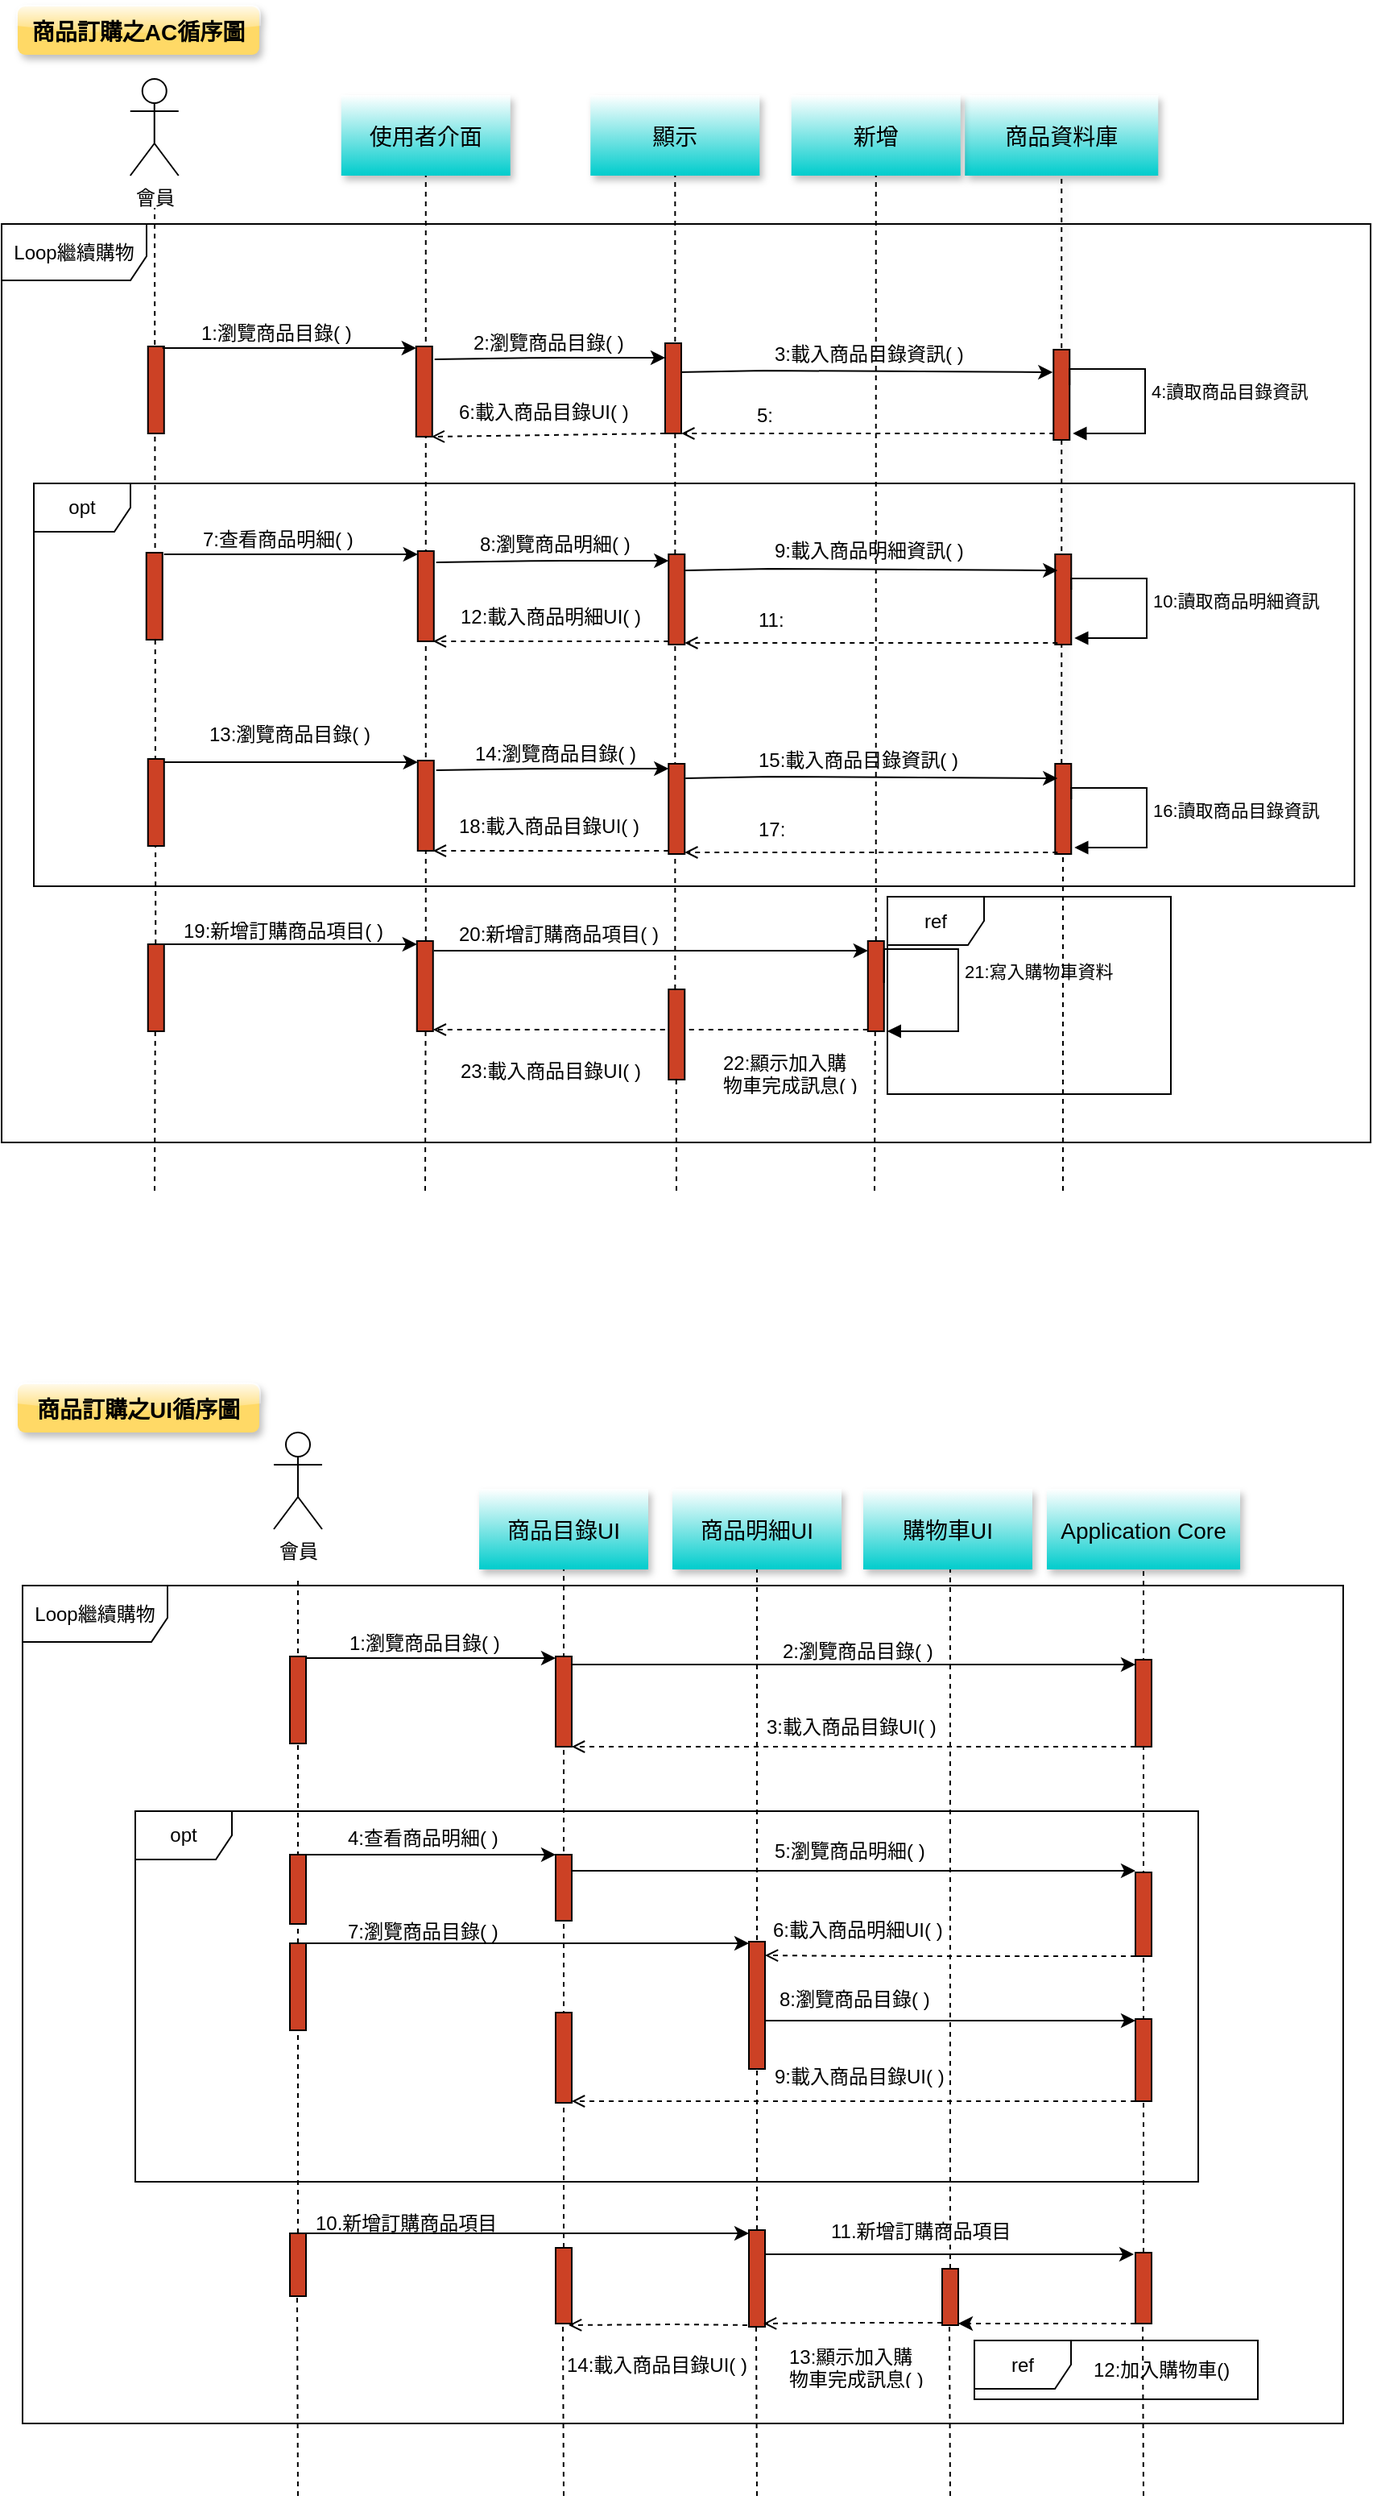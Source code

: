 <mxfile version="21.1.5" type="github">
  <diagram name="Page-1" id="13e1069c-82ec-6db2-03f1-153e76fe0fe0">
    <mxGraphModel dx="880" dy="461" grid="1" gridSize="10" guides="1" tooltips="1" connect="1" arrows="1" fold="1" page="1" pageScale="1" pageWidth="1100" pageHeight="850" background="none" math="0" shadow="0">
      <root>
        <mxCell id="0" />
        <mxCell id="1" parent="0" />
        <mxCell id="aRsMTFOaYU20PN3wGOI2-4" value="" style="html=1;verticalAlign=bottom;startArrow=none;endArrow=none;dashed=1;rounded=0;" edge="1" parent="1" source="aRsMTFOaYU20PN3wGOI2-23">
          <mxGeometry relative="1" as="geometry">
            <mxPoint x="194" y="1009" as="sourcePoint" />
            <mxPoint x="194" y="989" as="targetPoint" />
          </mxGeometry>
        </mxCell>
        <mxCell id="aRsMTFOaYU20PN3wGOI2-35" value="" style="html=1;verticalAlign=bottom;startArrow=none;endArrow=none;dashed=1;rounded=0;entryX=0.5;entryY=1;entryDx=0;entryDy=0;" edge="1" parent="1" target="aRsMTFOaYU20PN3wGOI2-31" source="aRsMTFOaYU20PN3wGOI2-72">
          <mxGeometry relative="1" as="geometry">
            <mxPoint x="359" y="1035" as="sourcePoint" />
            <mxPoint x="489" y="995" as="targetPoint" />
          </mxGeometry>
        </mxCell>
        <mxCell id="aRsMTFOaYU20PN3wGOI2-75" value="" style="html=1;verticalAlign=bottom;startArrow=none;endArrow=none;dashed=1;rounded=0;entryX=0.5;entryY=1;entryDx=0;entryDy=0;" edge="1" parent="1" source="aRsMTFOaYU20PN3wGOI2-68">
          <mxGeometry relative="1" as="geometry">
            <mxPoint x="599" y="1408" as="sourcePoint" />
            <mxPoint x="599" y="984" as="targetPoint" />
          </mxGeometry>
        </mxCell>
        <mxCell id="aRsMTFOaYU20PN3wGOI2-34" value="" style="html=1;verticalAlign=bottom;startArrow=none;endArrow=none;dashed=1;rounded=0;entryX=0.5;entryY=1;entryDx=0;entryDy=0;" edge="1" parent="1" source="aRsMTFOaYU20PN3wGOI2-43" target="aRsMTFOaYU20PN3wGOI2-32">
          <mxGeometry relative="1" as="geometry">
            <mxPoint x="489" y="1328" as="sourcePoint" />
            <mxPoint x="489" y="1263" as="targetPoint" />
          </mxGeometry>
        </mxCell>
        <mxCell id="aRsMTFOaYU20PN3wGOI2-59" value="" style="endArrow=classic;endFill=1;endSize=6;html=1;rounded=0;" edge="1" parent="1">
          <mxGeometry width="160" relative="1" as="geometry">
            <mxPoint x="430" y="242" as="sourcePoint" />
            <mxPoint x="662.63" y="242" as="targetPoint" />
            <Array as="points">
              <mxPoint x="483.63" y="241" />
            </Array>
          </mxGeometry>
        </mxCell>
        <mxCell id="ECdubJ1jrFnXmb-SFTi5-120" value="" style="html=1;verticalAlign=bottom;startArrow=none;endArrow=none;dashed=1;rounded=0;entryX=0.5;entryY=1;entryDx=0;entryDy=0;shadow=1;" parent="1" edge="1" target="ECdubJ1jrFnXmb-SFTi5-54" source="ECdubJ1jrFnXmb-SFTi5-94">
          <mxGeometry relative="1" as="geometry">
            <mxPoint x="668.13" y="374" as="sourcePoint" />
            <mxPoint x="668.51" y="189" as="targetPoint" />
          </mxGeometry>
        </mxCell>
        <mxCell id="ECdubJ1jrFnXmb-SFTi5-119" value="" style="html=1;verticalAlign=bottom;startArrow=none;endArrow=none;dashed=1;rounded=0;entryX=0.5;entryY=1;entryDx=0;entryDy=0;" parent="1" edge="1" target="ECdubJ1jrFnXmb-SFTi5-74" source="ECdubJ1jrFnXmb-SFTi5-109">
          <mxGeometry relative="1" as="geometry">
            <mxPoint x="552.63" y="481" as="sourcePoint" />
            <mxPoint x="552.38" y="186" as="targetPoint" />
          </mxGeometry>
        </mxCell>
        <mxCell id="ECdubJ1jrFnXmb-SFTi5-118" value="" style="html=1;verticalAlign=bottom;startArrow=none;endArrow=none;dashed=1;rounded=0;" parent="1" source="ECdubJ1jrFnXmb-SFTi5-125" edge="1" target="ECdubJ1jrFnXmb-SFTi5-53">
          <mxGeometry relative="1" as="geometry">
            <mxPoint x="428.13" y="371" as="sourcePoint" />
            <mxPoint x="428.51" y="186" as="targetPoint" />
          </mxGeometry>
        </mxCell>
        <mxCell id="ECdubJ1jrFnXmb-SFTi5-121" value="" style="html=1;verticalAlign=bottom;startArrow=none;endArrow=none;dashed=1;rounded=0;" parent="1" edge="1">
          <mxGeometry relative="1" as="geometry">
            <mxPoint x="105.63" y="597" as="sourcePoint" />
            <mxPoint x="105" y="140" as="targetPoint" />
          </mxGeometry>
        </mxCell>
        <mxCell id="ECdubJ1jrFnXmb-SFTi5-117" value="" style="html=1;verticalAlign=bottom;startArrow=none;endArrow=none;dashed=1;rounded=0;entryX=0.5;entryY=1;entryDx=0;entryDy=0;" parent="1" edge="1" target="ECdubJ1jrFnXmb-SFTi5-52" source="ECdubJ1jrFnXmb-SFTi5-108">
          <mxGeometry relative="1" as="geometry">
            <mxPoint x="273.13" y="481" as="sourcePoint" />
            <mxPoint x="272.88" y="186" as="targetPoint" />
          </mxGeometry>
        </mxCell>
        <mxCell id="ECdubJ1jrFnXmb-SFTi5-23" value="會員" style="shape=umlActor;verticalLabelPosition=bottom;verticalAlign=top;html=1;" parent="1" vertex="1">
          <mxGeometry x="89.88" y="60" width="30" height="60" as="geometry" />
        </mxCell>
        <mxCell id="ECdubJ1jrFnXmb-SFTi5-52" value="使用者介面" style="shadow=1;fillColor=#FFFFFF;strokeColor=none;gradientColor=#00CCCC;fontSize=14;" parent="1" vertex="1">
          <mxGeometry x="220.88" y="70" width="105" height="50" as="geometry" />
        </mxCell>
        <mxCell id="ECdubJ1jrFnXmb-SFTi5-53" value="顯示" style="shadow=1;fillColor=#FFFFFF;strokeColor=none;gradientColor=#00CCCC;fontSize=14;" parent="1" vertex="1">
          <mxGeometry x="375.63" y="70" width="105" height="50" as="geometry" />
        </mxCell>
        <mxCell id="ECdubJ1jrFnXmb-SFTi5-54" value="商品資料庫" style="shadow=1;fillColor=#FFFFFF;strokeColor=none;gradientColor=#00CCCC;fontSize=14;" parent="1" vertex="1">
          <mxGeometry x="608.13" y="70" width="120" height="50" as="geometry" />
        </mxCell>
        <mxCell id="ECdubJ1jrFnXmb-SFTi5-57" value="商品訂購之AC循序圖" style="rounded=1;fontStyle=1;fillColor=#FFD966;strokeColor=none;fillStyle=auto;shadow=1;glass=1;fontSize=14;" parent="1" vertex="1">
          <mxGeometry x="20" y="15" width="150" height="30" as="geometry" />
        </mxCell>
        <mxCell id="ECdubJ1jrFnXmb-SFTi5-74" value="新增" style="shadow=1;fillColor=#FFFFFF;strokeColor=none;gradientColor=#00CCCC;fontSize=14;" parent="1" vertex="1">
          <mxGeometry x="500.38" y="70" width="105" height="50" as="geometry" />
        </mxCell>
        <mxCell id="ECdubJ1jrFnXmb-SFTi5-76" value="" style="html=1;points=[];perimeter=orthogonalPerimeter;outlineConnect=0;targetShapes=umlLifeline;portConstraint=eastwest;newEdgeStyle={&quot;edgeStyle&quot;:&quot;elbowEdgeStyle&quot;,&quot;elbow&quot;:&quot;vertical&quot;,&quot;curved&quot;:0,&quot;rounded&quot;:0};fillColor=#CC4125;" parent="1" vertex="1">
          <mxGeometry x="99.88" y="354" width="10" height="54" as="geometry" />
        </mxCell>
        <mxCell id="ECdubJ1jrFnXmb-SFTi5-77" value="" style="html=1;points=[];perimeter=orthogonalPerimeter;outlineConnect=0;targetShapes=umlLifeline;portConstraint=eastwest;newEdgeStyle={&quot;edgeStyle&quot;:&quot;elbowEdgeStyle&quot;,&quot;elbow&quot;:&quot;vertical&quot;,&quot;curved&quot;:0,&quot;rounded&quot;:0};fillColor=#CC4125;" parent="1" vertex="1">
          <mxGeometry x="268.38" y="353" width="10" height="56" as="geometry" />
        </mxCell>
        <mxCell id="ECdubJ1jrFnXmb-SFTi5-78" value="" style="html=1;points=[];perimeter=orthogonalPerimeter;outlineConnect=0;targetShapes=umlLifeline;portConstraint=eastwest;newEdgeStyle={&quot;edgeStyle&quot;:&quot;elbowEdgeStyle&quot;,&quot;elbow&quot;:&quot;vertical&quot;,&quot;curved&quot;:0,&quot;rounded&quot;:0};fillColor=#CC4125;" parent="1" vertex="1">
          <mxGeometry x="664.13" y="355" width="10" height="56" as="geometry" />
        </mxCell>
        <mxCell id="ECdubJ1jrFnXmb-SFTi5-79" value="" style="endArrow=classic;endFill=1;endSize=6;html=1;rounded=1;" parent="1" edge="1">
          <mxGeometry width="160" relative="1" as="geometry">
            <mxPoint x="110.88" y="355" as="sourcePoint" />
            <mxPoint x="268.38" y="355" as="targetPoint" />
            <Array as="points">
              <mxPoint x="170.88" y="355" />
            </Array>
          </mxGeometry>
        </mxCell>
        <mxCell id="ECdubJ1jrFnXmb-SFTi5-80" value="7:查看商品明細( )" style="text;strokeColor=none;fillColor=none;align=left;verticalAlign=middle;spacingLeft=4;spacingRight=4;overflow=hidden;points=[[0,0.5],[1,0.5]];portConstraint=eastwest;rotatable=0;whiteSpace=wrap;html=1;" parent="1" vertex="1">
          <mxGeometry x="129.13" y="331" width="110" height="30" as="geometry" />
        </mxCell>
        <mxCell id="ECdubJ1jrFnXmb-SFTi5-81" value="" style="html=1;points=[];perimeter=orthogonalPerimeter;outlineConnect=0;targetShapes=umlLifeline;portConstraint=eastwest;newEdgeStyle={&quot;edgeStyle&quot;:&quot;elbowEdgeStyle&quot;,&quot;elbow&quot;:&quot;vertical&quot;,&quot;curved&quot;:0,&quot;rounded&quot;:0};fillColor=#CC4125;" parent="1" vertex="1">
          <mxGeometry x="424.13" y="355" width="10" height="56" as="geometry" />
        </mxCell>
        <mxCell id="ECdubJ1jrFnXmb-SFTi5-82" value="" style="endArrow=classic;endFill=1;endSize=6;html=1;rounded=1;exitX=1.018;exitY=1.033;exitDx=0;exitDy=0;exitPerimeter=0;" parent="1" edge="1">
          <mxGeometry width="160" relative="1" as="geometry">
            <mxPoint x="279.86" y="359.99" as="sourcePoint" />
            <mxPoint x="424.13" y="359" as="targetPoint" />
            <Array as="points">
              <mxPoint x="348.38" y="359" />
            </Array>
          </mxGeometry>
        </mxCell>
        <mxCell id="ECdubJ1jrFnXmb-SFTi5-83" value="8:瀏覽商品明細( )" style="text;strokeColor=none;fillColor=none;align=left;verticalAlign=middle;spacingLeft=4;spacingRight=4;overflow=hidden;points=[[0,0.5],[1,0.5]];portConstraint=eastwest;rotatable=0;whiteSpace=wrap;html=1;" parent="1" vertex="1">
          <mxGeometry x="300.88" y="334" width="110" height="30" as="geometry" />
        </mxCell>
        <mxCell id="ECdubJ1jrFnXmb-SFTi5-84" value="" style="endArrow=classic;endFill=1;endSize=6;html=1;rounded=0;exitX=1.027;exitY=1;exitDx=0;exitDy=0;exitPerimeter=0;" parent="1" edge="1">
          <mxGeometry width="160" relative="1" as="geometry">
            <mxPoint x="434.6" y="365" as="sourcePoint" />
            <mxPoint x="665.63" y="365" as="targetPoint" />
            <Array as="points">
              <mxPoint x="486.63" y="364" />
            </Array>
          </mxGeometry>
        </mxCell>
        <mxCell id="ECdubJ1jrFnXmb-SFTi5-85" value="9:載入商品明細資訊( )" style="text;strokeColor=none;fillColor=none;align=left;verticalAlign=middle;spacingLeft=4;spacingRight=4;overflow=hidden;points=[[0,0.5],[1,0.5]];portConstraint=eastwest;rotatable=0;whiteSpace=wrap;html=1;" parent="1" vertex="1">
          <mxGeometry x="484.13" y="338" width="135" height="30" as="geometry" />
        </mxCell>
        <mxCell id="ECdubJ1jrFnXmb-SFTi5-86" value="10:讀取商品明細資訊" style="html=1;align=left;spacingLeft=2;endArrow=block;rounded=0;edgeStyle=orthogonalEdgeStyle;curved=0;rounded=0;exitX=0.8;exitY=0.25;exitDx=0;exitDy=0;exitPerimeter=0;" parent="1" edge="1">
          <mxGeometry x="-0.008" relative="1" as="geometry">
            <mxPoint x="674.13" y="377" as="sourcePoint" />
            <Array as="points">
              <mxPoint x="674" y="370" />
              <mxPoint x="721" y="370" />
              <mxPoint x="721" y="407" />
            </Array>
            <mxPoint x="676.13" y="407" as="targetPoint" />
            <mxPoint as="offset" />
          </mxGeometry>
        </mxCell>
        <mxCell id="ECdubJ1jrFnXmb-SFTi5-87" value="" style="endArrow=open;endFill=1;endSize=6;html=1;rounded=0;dashed=1;" parent="1" edge="1">
          <mxGeometry width="160" relative="1" as="geometry">
            <mxPoint x="665.63" y="410" as="sourcePoint" />
            <mxPoint x="434.13" y="410" as="targetPoint" />
            <Array as="points">
              <mxPoint x="654.13" y="410" />
            </Array>
          </mxGeometry>
        </mxCell>
        <mxCell id="ECdubJ1jrFnXmb-SFTi5-88" value="11:" style="text;strokeColor=none;fillColor=none;align=left;verticalAlign=middle;spacingLeft=4;spacingRight=4;overflow=hidden;points=[[0,0.5],[1,0.5]];portConstraint=eastwest;rotatable=0;whiteSpace=wrap;html=1;" parent="1" vertex="1">
          <mxGeometry x="474.13" y="381" width="135" height="30" as="geometry" />
        </mxCell>
        <mxCell id="ECdubJ1jrFnXmb-SFTi5-90" value="12:載入商品明細UI( )" style="text;strokeColor=none;fillColor=none;align=left;verticalAlign=middle;spacingLeft=4;spacingRight=4;overflow=hidden;points=[[0,0.5],[1,0.5]];portConstraint=eastwest;rotatable=0;whiteSpace=wrap;html=1;" parent="1" vertex="1">
          <mxGeometry x="289.13" y="379" width="135" height="30" as="geometry" />
        </mxCell>
        <mxCell id="ECdubJ1jrFnXmb-SFTi5-91" value="" style="endArrow=open;endFill=1;endSize=6;html=1;rounded=0;dashed=1;" parent="1" source="ECdubJ1jrFnXmb-SFTi5-81" edge="1">
          <mxGeometry width="160" relative="1" as="geometry">
            <mxPoint x="381.88" y="409" as="sourcePoint" />
            <mxPoint x="277.88" y="409" as="targetPoint" />
            <Array as="points" />
          </mxGeometry>
        </mxCell>
        <mxCell id="ECdubJ1jrFnXmb-SFTi5-92" value="" style="html=1;points=[];perimeter=orthogonalPerimeter;outlineConnect=0;targetShapes=umlLifeline;portConstraint=eastwest;newEdgeStyle={&quot;edgeStyle&quot;:&quot;elbowEdgeStyle&quot;,&quot;elbow&quot;:&quot;vertical&quot;,&quot;curved&quot;:0,&quot;rounded&quot;:0};fillColor=#CC4125;" parent="1" vertex="1">
          <mxGeometry x="100.88" y="482" width="10" height="54" as="geometry" />
        </mxCell>
        <mxCell id="ECdubJ1jrFnXmb-SFTi5-93" value="" style="html=1;points=[];perimeter=orthogonalPerimeter;outlineConnect=0;targetShapes=umlLifeline;portConstraint=eastwest;newEdgeStyle={&quot;edgeStyle&quot;:&quot;elbowEdgeStyle&quot;,&quot;elbow&quot;:&quot;vertical&quot;,&quot;curved&quot;:0,&quot;rounded&quot;:0};fillColor=#CC4125;" parent="1" vertex="1">
          <mxGeometry x="268.38" y="483" width="10" height="56" as="geometry" />
        </mxCell>
        <mxCell id="ECdubJ1jrFnXmb-SFTi5-94" value="" style="html=1;points=[];perimeter=orthogonalPerimeter;outlineConnect=0;targetShapes=umlLifeline;portConstraint=eastwest;newEdgeStyle={&quot;edgeStyle&quot;:&quot;elbowEdgeStyle&quot;,&quot;elbow&quot;:&quot;vertical&quot;,&quot;curved&quot;:0,&quot;rounded&quot;:0};fillColor=#CC4125;" parent="1" vertex="1">
          <mxGeometry x="664.13" y="485" width="10" height="56" as="geometry" />
        </mxCell>
        <mxCell id="ECdubJ1jrFnXmb-SFTi5-95" value="" style="endArrow=classic;endFill=1;endSize=6;html=1;rounded=1;" parent="1" edge="1">
          <mxGeometry width="160" relative="1" as="geometry">
            <mxPoint x="110.88" y="484" as="sourcePoint" />
            <mxPoint x="268.38" y="484" as="targetPoint" />
            <Array as="points">
              <mxPoint x="170.88" y="484" />
            </Array>
          </mxGeometry>
        </mxCell>
        <mxCell id="ECdubJ1jrFnXmb-SFTi5-96" value="13:瀏覽商品目錄( )" style="text;strokeColor=none;fillColor=none;align=left;verticalAlign=middle;spacingLeft=4;spacingRight=4;overflow=hidden;points=[[0,0.5],[1,0.5]];portConstraint=eastwest;rotatable=0;whiteSpace=wrap;html=1;" parent="1" vertex="1">
          <mxGeometry x="133.13" y="452" width="110" height="30" as="geometry" />
        </mxCell>
        <mxCell id="ECdubJ1jrFnXmb-SFTi5-97" value="" style="html=1;points=[];perimeter=orthogonalPerimeter;outlineConnect=0;targetShapes=umlLifeline;portConstraint=eastwest;newEdgeStyle={&quot;edgeStyle&quot;:&quot;elbowEdgeStyle&quot;,&quot;elbow&quot;:&quot;vertical&quot;,&quot;curved&quot;:0,&quot;rounded&quot;:0};fillColor=#CC4125;" parent="1" vertex="1">
          <mxGeometry x="424.13" y="485" width="10" height="56" as="geometry" />
        </mxCell>
        <mxCell id="ECdubJ1jrFnXmb-SFTi5-98" value="" style="endArrow=classic;endFill=1;endSize=6;html=1;rounded=1;exitX=1.018;exitY=1.033;exitDx=0;exitDy=0;exitPerimeter=0;" parent="1" edge="1">
          <mxGeometry width="160" relative="1" as="geometry">
            <mxPoint x="279.86" y="488.99" as="sourcePoint" />
            <mxPoint x="424.13" y="488" as="targetPoint" />
            <Array as="points">
              <mxPoint x="348.38" y="488" />
            </Array>
          </mxGeometry>
        </mxCell>
        <mxCell id="ECdubJ1jrFnXmb-SFTi5-99" value="14:瀏覽商品目錄( )" style="text;strokeColor=none;fillColor=none;align=left;verticalAlign=middle;spacingLeft=4;spacingRight=4;overflow=hidden;points=[[0,0.5],[1,0.5]];portConstraint=eastwest;rotatable=0;whiteSpace=wrap;html=1;" parent="1" vertex="1">
          <mxGeometry x="297.88" y="464" width="110" height="30" as="geometry" />
        </mxCell>
        <mxCell id="ECdubJ1jrFnXmb-SFTi5-100" value="" style="endArrow=classic;endFill=1;endSize=6;html=1;rounded=0;exitX=1.027;exitY=1;exitDx=0;exitDy=0;exitPerimeter=0;" parent="1" edge="1">
          <mxGeometry width="160" relative="1" as="geometry">
            <mxPoint x="434.6" y="494" as="sourcePoint" />
            <mxPoint x="665.63" y="494" as="targetPoint" />
            <Array as="points">
              <mxPoint x="486.63" y="493" />
            </Array>
          </mxGeometry>
        </mxCell>
        <mxCell id="ECdubJ1jrFnXmb-SFTi5-101" value="15:載入商品目錄資訊( )" style="text;strokeColor=none;fillColor=none;align=left;verticalAlign=middle;spacingLeft=4;spacingRight=4;overflow=hidden;points=[[0,0.5],[1,0.5]];portConstraint=eastwest;rotatable=0;whiteSpace=wrap;html=1;" parent="1" vertex="1">
          <mxGeometry x="474.13" y="468" width="135" height="30" as="geometry" />
        </mxCell>
        <mxCell id="ECdubJ1jrFnXmb-SFTi5-102" value="16:讀取商品目錄資訊" style="html=1;align=left;spacingLeft=2;endArrow=block;rounded=0;edgeStyle=orthogonalEdgeStyle;curved=0;rounded=0;exitX=0.8;exitY=0.25;exitDx=0;exitDy=0;exitPerimeter=0;" parent="1" edge="1">
          <mxGeometry relative="1" as="geometry">
            <mxPoint x="674.13" y="507" as="sourcePoint" />
            <Array as="points">
              <mxPoint x="674" y="500" />
              <mxPoint x="721" y="500" />
              <mxPoint x="721" y="537" />
            </Array>
            <mxPoint x="676.13" y="537" as="targetPoint" />
          </mxGeometry>
        </mxCell>
        <mxCell id="ECdubJ1jrFnXmb-SFTi5-103" value="" style="endArrow=open;endFill=1;endSize=6;html=1;rounded=0;dashed=1;" parent="1" edge="1">
          <mxGeometry width="160" relative="1" as="geometry">
            <mxPoint x="665.63" y="540" as="sourcePoint" />
            <mxPoint x="434.13" y="540" as="targetPoint" />
            <Array as="points">
              <mxPoint x="654.13" y="540" />
            </Array>
          </mxGeometry>
        </mxCell>
        <mxCell id="ECdubJ1jrFnXmb-SFTi5-104" value="17:" style="text;strokeColor=none;fillColor=none;align=left;verticalAlign=middle;spacingLeft=4;spacingRight=4;overflow=hidden;points=[[0,0.5],[1,0.5]];portConstraint=eastwest;rotatable=0;whiteSpace=wrap;html=1;" parent="1" vertex="1">
          <mxGeometry x="474.13" y="511" width="135" height="30" as="geometry" />
        </mxCell>
        <mxCell id="ECdubJ1jrFnXmb-SFTi5-105" value="18:載入商品目錄UI( )" style="text;strokeColor=none;fillColor=none;align=left;verticalAlign=middle;spacingLeft=4;spacingRight=4;overflow=hidden;points=[[0,0.5],[1,0.5]];portConstraint=eastwest;rotatable=0;whiteSpace=wrap;html=1;" parent="1" vertex="1">
          <mxGeometry x="288.38" y="509" width="135" height="30" as="geometry" />
        </mxCell>
        <mxCell id="ECdubJ1jrFnXmb-SFTi5-106" value="" style="endArrow=open;endFill=1;endSize=6;html=1;rounded=0;dashed=1;" parent="1" source="ECdubJ1jrFnXmb-SFTi5-97" edge="1">
          <mxGeometry width="160" relative="1" as="geometry">
            <mxPoint x="381.88" y="539" as="sourcePoint" />
            <mxPoint x="277.88" y="539" as="targetPoint" />
            <Array as="points" />
          </mxGeometry>
        </mxCell>
        <mxCell id="ECdubJ1jrFnXmb-SFTi5-107" value="" style="html=1;points=[];perimeter=orthogonalPerimeter;outlineConnect=0;targetShapes=umlLifeline;portConstraint=eastwest;newEdgeStyle={&quot;edgeStyle&quot;:&quot;elbowEdgeStyle&quot;,&quot;elbow&quot;:&quot;vertical&quot;,&quot;curved&quot;:0,&quot;rounded&quot;:0};fillColor=#CC4125;" parent="1" vertex="1">
          <mxGeometry x="100.88" y="597" width="10" height="54" as="geometry" />
        </mxCell>
        <mxCell id="ECdubJ1jrFnXmb-SFTi5-108" value="" style="html=1;points=[];perimeter=orthogonalPerimeter;outlineConnect=0;targetShapes=umlLifeline;portConstraint=eastwest;newEdgeStyle={&quot;edgeStyle&quot;:&quot;elbowEdgeStyle&quot;,&quot;elbow&quot;:&quot;vertical&quot;,&quot;curved&quot;:0,&quot;rounded&quot;:0};fillColor=#CC4125;" parent="1" vertex="1">
          <mxGeometry x="267.88" y="595" width="10" height="56" as="geometry" />
        </mxCell>
        <mxCell id="ECdubJ1jrFnXmb-SFTi5-109" value="" style="html=1;points=[];perimeter=orthogonalPerimeter;outlineConnect=0;targetShapes=umlLifeline;portConstraint=eastwest;newEdgeStyle={&quot;edgeStyle&quot;:&quot;elbowEdgeStyle&quot;,&quot;elbow&quot;:&quot;vertical&quot;,&quot;curved&quot;:0,&quot;rounded&quot;:0};fillColor=#CC4125;" parent="1" vertex="1">
          <mxGeometry x="547.88" y="595" width="10" height="56" as="geometry" />
        </mxCell>
        <mxCell id="ECdubJ1jrFnXmb-SFTi5-110" value="" style="endArrow=classic;endFill=1;endSize=6;html=1;rounded=1;" parent="1" edge="1">
          <mxGeometry width="160" relative="1" as="geometry">
            <mxPoint x="110.88" y="597" as="sourcePoint" />
            <mxPoint x="267.88" y="597" as="targetPoint" />
            <Array as="points">
              <mxPoint x="170.88" y="597" />
            </Array>
          </mxGeometry>
        </mxCell>
        <mxCell id="ECdubJ1jrFnXmb-SFTi5-111" value="" style="endArrow=classic;endFill=1;endSize=6;html=1;rounded=1;" parent="1" edge="1">
          <mxGeometry width="160" relative="1" as="geometry">
            <mxPoint x="278.38" y="601" as="sourcePoint" />
            <mxPoint x="547.88" y="601" as="targetPoint" />
            <Array as="points">
              <mxPoint x="338.38" y="601" />
            </Array>
          </mxGeometry>
        </mxCell>
        <mxCell id="ECdubJ1jrFnXmb-SFTi5-112" value="21:寫入購物車資料" style="html=1;align=left;spacingLeft=2;endArrow=block;rounded=0;edgeStyle=orthogonalEdgeStyle;curved=0;rounded=0;exitX=0.8;exitY=0.25;exitDx=0;exitDy=0;exitPerimeter=0;" parent="1" edge="1">
          <mxGeometry relative="1" as="geometry">
            <mxPoint x="557.88" y="621" as="sourcePoint" />
            <Array as="points">
              <mxPoint x="558" y="600" />
              <mxPoint x="604" y="600" />
              <mxPoint x="604" y="651" />
            </Array>
            <mxPoint x="559.88" y="651" as="targetPoint" />
          </mxGeometry>
        </mxCell>
        <mxCell id="ECdubJ1jrFnXmb-SFTi5-113" value="" style="endArrow=open;endFill=1;endSize=6;html=1;rounded=0;dashed=1;" parent="1" target="ECdubJ1jrFnXmb-SFTi5-108" edge="1">
          <mxGeometry width="160" relative="1" as="geometry">
            <mxPoint x="547.88" y="650" as="sourcePoint" />
            <mxPoint x="272.88" y="650" as="targetPoint" />
            <Array as="points">
              <mxPoint x="536.38" y="650" />
            </Array>
          </mxGeometry>
        </mxCell>
        <mxCell id="ECdubJ1jrFnXmb-SFTi5-114" value="19:新增訂購商品項目( )" style="text;strokeColor=none;fillColor=none;align=left;verticalAlign=middle;spacingLeft=4;spacingRight=4;overflow=hidden;points=[[0,0.5],[1,0.5]];portConstraint=eastwest;rotatable=0;whiteSpace=wrap;html=1;" parent="1" vertex="1">
          <mxGeometry x="116.51" y="574" width="135.25" height="30" as="geometry" />
        </mxCell>
        <mxCell id="ECdubJ1jrFnXmb-SFTi5-115" value="20:新增訂購商品項目( )" style="text;strokeColor=none;fillColor=none;align=left;verticalAlign=middle;spacingLeft=4;spacingRight=4;overflow=hidden;points=[[0,0.5],[1,0.5]];portConstraint=eastwest;rotatable=0;whiteSpace=wrap;html=1;" parent="1" vertex="1">
          <mxGeometry x="288.13" y="576" width="135.25" height="30" as="geometry" />
        </mxCell>
        <mxCell id="ECdubJ1jrFnXmb-SFTi5-116" value="22:顯示加入購物車完成訊息( )" style="text;strokeColor=none;fillColor=none;align=left;verticalAlign=middle;spacingLeft=4;spacingRight=4;overflow=hidden;points=[[0,0.5],[1,0.5]];portConstraint=eastwest;rotatable=0;whiteSpace=wrap;html=1;" parent="1" vertex="1">
          <mxGeometry x="452.01" y="661" width="95.87" height="30" as="geometry" />
        </mxCell>
        <mxCell id="ECdubJ1jrFnXmb-SFTi5-122" value="Loop繼續購物" style="shape=umlFrame;whiteSpace=wrap;html=1;pointerEvents=0;width=90;height=35;" parent="1" vertex="1">
          <mxGeometry x="10" y="150" width="850" height="570" as="geometry" />
        </mxCell>
        <mxCell id="ECdubJ1jrFnXmb-SFTi5-123" value="opt" style="shape=umlFrame;whiteSpace=wrap;html=1;pointerEvents=0;" parent="1" vertex="1">
          <mxGeometry x="30" y="311" width="820" height="250" as="geometry" />
        </mxCell>
        <mxCell id="ECdubJ1jrFnXmb-SFTi5-125" value="" style="html=1;points=[];perimeter=orthogonalPerimeter;outlineConnect=0;targetShapes=umlLifeline;portConstraint=eastwest;newEdgeStyle={&quot;edgeStyle&quot;:&quot;elbowEdgeStyle&quot;,&quot;elbow&quot;:&quot;vertical&quot;,&quot;curved&quot;:0,&quot;rounded&quot;:0};fillColor=#CC4125;" parent="1" vertex="1">
          <mxGeometry x="424.13" y="625" width="10" height="56" as="geometry" />
        </mxCell>
        <mxCell id="ECdubJ1jrFnXmb-SFTi5-126" value="23:載入商品目錄UI( )" style="text;strokeColor=none;fillColor=none;align=left;verticalAlign=middle;spacingLeft=4;spacingRight=4;overflow=hidden;points=[[0,0.5],[1,0.5]];portConstraint=eastwest;rotatable=0;whiteSpace=wrap;html=1;" parent="1" vertex="1">
          <mxGeometry x="289.13" y="661" width="135" height="30" as="geometry" />
        </mxCell>
        <mxCell id="aRsMTFOaYU20PN3wGOI2-1" value="" style="html=1;verticalAlign=bottom;startArrow=none;endArrow=none;dashed=1;rounded=0;entryX=0.5;entryY=1;entryDx=0;entryDy=0;" edge="1" parent="1" source="aRsMTFOaYU20PN3wGOI2-44" target="aRsMTFOaYU20PN3wGOI2-33">
          <mxGeometry relative="1" as="geometry">
            <mxPoint x="489" y="1213" as="sourcePoint" />
            <mxPoint x="489" y="995" as="targetPoint" />
          </mxGeometry>
        </mxCell>
        <mxCell id="aRsMTFOaYU20PN3wGOI2-2" value="會員" style="shape=umlActor;verticalLabelPosition=bottom;verticalAlign=top;html=1;" vertex="1" parent="1">
          <mxGeometry x="179" y="900" width="30" height="60" as="geometry" />
        </mxCell>
        <mxCell id="aRsMTFOaYU20PN3wGOI2-3" value="" style="html=1;points=[];perimeter=orthogonalPerimeter;outlineConnect=0;targetShapes=umlLifeline;portConstraint=eastwest;newEdgeStyle={&quot;edgeStyle&quot;:&quot;elbowEdgeStyle&quot;,&quot;elbow&quot;:&quot;vertical&quot;,&quot;curved&quot;:0,&quot;rounded&quot;:0};fillColor=#CC4125;" vertex="1" parent="1">
          <mxGeometry x="189" y="1039" width="10" height="54" as="geometry" />
        </mxCell>
        <mxCell id="aRsMTFOaYU20PN3wGOI2-5" value="1:瀏覽商品目錄( )" style="text;strokeColor=none;fillColor=none;align=left;verticalAlign=middle;spacingLeft=4;spacingRight=4;overflow=hidden;points=[[0,0.5],[1,0.5]];portConstraint=eastwest;rotatable=0;whiteSpace=wrap;html=1;" vertex="1" parent="1">
          <mxGeometry x="220" y="1016" width="110" height="30" as="geometry" />
        </mxCell>
        <mxCell id="aRsMTFOaYU20PN3wGOI2-6" value="2:瀏覽商品目錄( )" style="text;strokeColor=none;fillColor=none;align=left;verticalAlign=middle;spacingLeft=4;spacingRight=4;overflow=hidden;points=[[0,0.5],[1,0.5]];portConstraint=eastwest;rotatable=0;whiteSpace=wrap;html=1;" vertex="1" parent="1">
          <mxGeometry x="489" y="1021" width="110" height="30" as="geometry" />
        </mxCell>
        <mxCell id="aRsMTFOaYU20PN3wGOI2-7" value="" style="html=1;points=[];perimeter=orthogonalPerimeter;outlineConnect=0;targetShapes=umlLifeline;portConstraint=eastwest;newEdgeStyle={&quot;edgeStyle&quot;:&quot;elbowEdgeStyle&quot;,&quot;elbow&quot;:&quot;vertical&quot;,&quot;curved&quot;:0,&quot;rounded&quot;:0};fillColor=#CC4125;" vertex="1" parent="1">
          <mxGeometry x="354" y="1039" width="10" height="56" as="geometry" />
        </mxCell>
        <mxCell id="aRsMTFOaYU20PN3wGOI2-8" value="" style="html=1;points=[];perimeter=orthogonalPerimeter;outlineConnect=0;targetShapes=umlLifeline;portConstraint=eastwest;newEdgeStyle={&quot;edgeStyle&quot;:&quot;elbowEdgeStyle&quot;,&quot;elbow&quot;:&quot;vertical&quot;,&quot;curved&quot;:0,&quot;rounded&quot;:0};fillColor=#CC4125;" vertex="1" parent="1">
          <mxGeometry x="714" y="1041" width="10" height="54" as="geometry" />
        </mxCell>
        <mxCell id="aRsMTFOaYU20PN3wGOI2-9" value="" style="endArrow=classic;endFill=1;endSize=6;html=1;rounded=0;" edge="1" parent="1">
          <mxGeometry width="160" relative="1" as="geometry">
            <mxPoint x="364" y="1044" as="sourcePoint" />
            <mxPoint x="714" y="1044" as="targetPoint" />
            <Array as="points">
              <mxPoint x="419" y="1044" />
            </Array>
          </mxGeometry>
        </mxCell>
        <mxCell id="aRsMTFOaYU20PN3wGOI2-10" value="" style="endArrow=open;endFill=1;endSize=6;html=1;rounded=0;dashed=1;" edge="1" parent="1" source="aRsMTFOaYU20PN3wGOI2-8" target="aRsMTFOaYU20PN3wGOI2-7">
          <mxGeometry width="160" relative="1" as="geometry">
            <mxPoint x="709" y="1101" as="sourcePoint" />
            <mxPoint x="364" y="1101" as="targetPoint" />
            <Array as="points">
              <mxPoint x="584" y="1095" />
            </Array>
          </mxGeometry>
        </mxCell>
        <mxCell id="aRsMTFOaYU20PN3wGOI2-11" value="" style="endArrow=classic;endFill=1;endSize=6;html=1;rounded=1;" edge="1" parent="1">
          <mxGeometry width="160" relative="1" as="geometry">
            <mxPoint x="199" y="1040" as="sourcePoint" />
            <mxPoint x="354" y="1040" as="targetPoint" />
            <Array as="points">
              <mxPoint x="259" y="1040" />
            </Array>
          </mxGeometry>
        </mxCell>
        <mxCell id="aRsMTFOaYU20PN3wGOI2-12" value="3:載入商品目錄UI( )" style="text;strokeColor=none;fillColor=none;align=left;verticalAlign=middle;spacingLeft=4;spacingRight=4;overflow=hidden;points=[[0,0.5],[1,0.5]];portConstraint=eastwest;rotatable=0;whiteSpace=wrap;html=1;" vertex="1" parent="1">
          <mxGeometry x="479" y="1068" width="120" height="30" as="geometry" />
        </mxCell>
        <mxCell id="aRsMTFOaYU20PN3wGOI2-13" value="" style="html=1;points=[];perimeter=orthogonalPerimeter;outlineConnect=0;targetShapes=umlLifeline;portConstraint=eastwest;newEdgeStyle={&quot;edgeStyle&quot;:&quot;elbowEdgeStyle&quot;,&quot;elbow&quot;:&quot;vertical&quot;,&quot;curved&quot;:0,&quot;rounded&quot;:0};direction=west;fillColor=#CC4125;" vertex="1" parent="1">
          <mxGeometry x="354" y="1162" width="10" height="41" as="geometry" />
        </mxCell>
        <mxCell id="aRsMTFOaYU20PN3wGOI2-14" value="" style="html=1;points=[];perimeter=orthogonalPerimeter;outlineConnect=0;targetShapes=umlLifeline;portConstraint=eastwest;newEdgeStyle={&quot;edgeStyle&quot;:&quot;elbowEdgeStyle&quot;,&quot;elbow&quot;:&quot;vertical&quot;,&quot;curved&quot;:0,&quot;rounded&quot;:0};fillColor=#CC4125;" vertex="1" parent="1">
          <mxGeometry x="189" y="1162" width="10" height="43" as="geometry" />
        </mxCell>
        <mxCell id="aRsMTFOaYU20PN3wGOI2-15" value="" style="endArrow=classic;endFill=1;endSize=6;html=1;rounded=0;" edge="1" parent="1">
          <mxGeometry width="160" relative="1" as="geometry">
            <mxPoint x="199" y="1162" as="sourcePoint" />
            <mxPoint x="354" y="1162" as="targetPoint" />
          </mxGeometry>
        </mxCell>
        <mxCell id="aRsMTFOaYU20PN3wGOI2-16" value="4:查看商品明細( )" style="text;strokeColor=none;fillColor=none;align=left;verticalAlign=middle;spacingLeft=4;spacingRight=4;overflow=hidden;points=[[0,0.5],[1,0.5]];portConstraint=eastwest;rotatable=0;whiteSpace=wrap;html=1;" vertex="1" parent="1">
          <mxGeometry x="219" y="1137" width="110" height="30" as="geometry" />
        </mxCell>
        <mxCell id="aRsMTFOaYU20PN3wGOI2-17" value="" style="html=1;points=[];perimeter=orthogonalPerimeter;outlineConnect=0;targetShapes=umlLifeline;portConstraint=eastwest;newEdgeStyle={&quot;edgeStyle&quot;:&quot;elbowEdgeStyle&quot;,&quot;elbow&quot;:&quot;vertical&quot;,&quot;curved&quot;:0,&quot;rounded&quot;:0};fillColor=#CC4125;" vertex="1" parent="1">
          <mxGeometry x="714" y="1173" width="10" height="52" as="geometry" />
        </mxCell>
        <mxCell id="aRsMTFOaYU20PN3wGOI2-18" value="" style="endArrow=classic;endFill=1;endSize=6;html=1;rounded=0;" edge="1" parent="1">
          <mxGeometry width="160" relative="1" as="geometry">
            <mxPoint x="364" y="1172" as="sourcePoint" />
            <mxPoint x="714" y="1172" as="targetPoint" />
            <Array as="points">
              <mxPoint x="419" y="1172" />
            </Array>
          </mxGeometry>
        </mxCell>
        <mxCell id="aRsMTFOaYU20PN3wGOI2-19" value="5:瀏覽商品明細( )" style="text;strokeColor=none;fillColor=none;align=left;verticalAlign=middle;spacingLeft=4;spacingRight=4;overflow=hidden;points=[[0,0.5],[1,0.5]];portConstraint=eastwest;rotatable=0;whiteSpace=wrap;html=1;" vertex="1" parent="1">
          <mxGeometry x="484" y="1145" width="110" height="30" as="geometry" />
        </mxCell>
        <mxCell id="aRsMTFOaYU20PN3wGOI2-20" value="" style="html=1;points=[];perimeter=orthogonalPerimeter;outlineConnect=0;targetShapes=umlLifeline;portConstraint=eastwest;newEdgeStyle={&quot;edgeStyle&quot;:&quot;elbowEdgeStyle&quot;,&quot;elbow&quot;:&quot;vertical&quot;,&quot;curved&quot;:0,&quot;rounded&quot;:0};direction=west;fillColor=#CC4125;" vertex="1" parent="1">
          <mxGeometry x="474" y="1216" width="10" height="79" as="geometry" />
        </mxCell>
        <mxCell id="aRsMTFOaYU20PN3wGOI2-21" value="" style="endArrow=open;endFill=1;endSize=6;html=1;rounded=0;dashed=1;" edge="1" parent="1">
          <mxGeometry width="160" relative="1" as="geometry">
            <mxPoint x="714" y="1225" as="sourcePoint" />
            <mxPoint x="484" y="1224.5" as="targetPoint" />
            <Array as="points">
              <mxPoint x="549" y="1225" />
            </Array>
          </mxGeometry>
        </mxCell>
        <mxCell id="aRsMTFOaYU20PN3wGOI2-22" value="6:載入商品明細UI( )" style="text;strokeColor=none;fillColor=none;align=left;verticalAlign=middle;spacingLeft=4;spacingRight=4;overflow=hidden;points=[[0,0.5],[1,0.5]];portConstraint=eastwest;rotatable=0;whiteSpace=wrap;html=1;" vertex="1" parent="1">
          <mxGeometry x="483" y="1194" width="121" height="30" as="geometry" />
        </mxCell>
        <mxCell id="aRsMTFOaYU20PN3wGOI2-23" value="" style="html=1;points=[];perimeter=orthogonalPerimeter;outlineConnect=0;targetShapes=umlLifeline;portConstraint=eastwest;newEdgeStyle={&quot;edgeStyle&quot;:&quot;elbowEdgeStyle&quot;,&quot;elbow&quot;:&quot;vertical&quot;,&quot;curved&quot;:0,&quot;rounded&quot;:0};fillColor=#CC4125;" vertex="1" parent="1">
          <mxGeometry x="189" y="1397" width="10" height="39" as="geometry" />
        </mxCell>
        <mxCell id="aRsMTFOaYU20PN3wGOI2-24" value="" style="html=1;points=[];perimeter=orthogonalPerimeter;outlineConnect=0;targetShapes=umlLifeline;portConstraint=eastwest;newEdgeStyle={&quot;edgeStyle&quot;:&quot;elbowEdgeStyle&quot;,&quot;elbow&quot;:&quot;vertical&quot;,&quot;curved&quot;:0,&quot;rounded&quot;:0};fillColor=#CC4125;" vertex="1" parent="1">
          <mxGeometry x="714" y="1264" width="10" height="51" as="geometry" />
        </mxCell>
        <mxCell id="aRsMTFOaYU20PN3wGOI2-25" value="" style="endArrow=classic;endFill=1;endSize=6;html=1;rounded=0;" edge="1" parent="1">
          <mxGeometry width="160" relative="1" as="geometry">
            <mxPoint x="199" y="1397" as="sourcePoint" />
            <mxPoint x="474" y="1397" as="targetPoint" />
          </mxGeometry>
        </mxCell>
        <mxCell id="aRsMTFOaYU20PN3wGOI2-26" value="" style="endArrow=classic;endFill=1;endSize=6;html=1;rounded=0;" edge="1" parent="1">
          <mxGeometry width="160" relative="1" as="geometry">
            <mxPoint x="484" y="1265" as="sourcePoint" />
            <mxPoint x="714" y="1265" as="targetPoint" />
          </mxGeometry>
        </mxCell>
        <mxCell id="aRsMTFOaYU20PN3wGOI2-27" value="10.新增訂購商品項目" style="text;strokeColor=none;fillColor=none;align=left;verticalAlign=middle;spacingLeft=4;spacingRight=4;overflow=hidden;points=[[0,0.5],[1,0.5]];portConstraint=eastwest;rotatable=0;whiteSpace=wrap;html=1;" vertex="1" parent="1">
          <mxGeometry x="199" y="1376" width="124" height="30" as="geometry" />
        </mxCell>
        <mxCell id="aRsMTFOaYU20PN3wGOI2-28" value="8:瀏覽商品目錄( )" style="text;strokeColor=none;fillColor=none;align=left;verticalAlign=middle;spacingLeft=4;spacingRight=4;overflow=hidden;points=[[0,0.5],[1,0.5]];portConstraint=eastwest;rotatable=0;whiteSpace=wrap;html=1;" vertex="1" parent="1">
          <mxGeometry x="487" y="1237" width="180" height="30" as="geometry" />
        </mxCell>
        <mxCell id="aRsMTFOaYU20PN3wGOI2-29" value="opt" style="shape=umlFrame;whiteSpace=wrap;html=1;pointerEvents=0;" vertex="1" parent="1">
          <mxGeometry x="93" y="1135" width="660" height="230" as="geometry" />
        </mxCell>
        <mxCell id="aRsMTFOaYU20PN3wGOI2-30" value="Loop繼續購物" style="shape=umlFrame;whiteSpace=wrap;html=1;pointerEvents=0;width=90;height=35;" vertex="1" parent="1">
          <mxGeometry x="23" y="995" width="820" height="520" as="geometry" />
        </mxCell>
        <mxCell id="aRsMTFOaYU20PN3wGOI2-31" value="商品目錄UI" style="shadow=1;fillColor=#FFFFFF;strokeColor=none;gradientColor=#00CCCC;fontSize=14;" vertex="1" parent="1">
          <mxGeometry x="306.5" y="935" width="105" height="50" as="geometry" />
        </mxCell>
        <mxCell id="aRsMTFOaYU20PN3wGOI2-32" value="商品明細UI" style="shadow=1;fillColor=#FFFFFF;strokeColor=none;gradientColor=#00CCCC;fontSize=14;" vertex="1" parent="1">
          <mxGeometry x="426.5" y="935" width="105" height="50" as="geometry" />
        </mxCell>
        <mxCell id="aRsMTFOaYU20PN3wGOI2-33" value="Application Core" style="shadow=1;fillColor=#FFFFFF;strokeColor=none;gradientColor=#00CCCC;fontSize=14;" vertex="1" parent="1">
          <mxGeometry x="659" y="935" width="120" height="50" as="geometry" />
        </mxCell>
        <mxCell id="aRsMTFOaYU20PN3wGOI2-36" value="商品訂購之UI循序圖" style="rounded=1;fontStyle=1;fillColor=#FFD966;strokeColor=none;fillStyle=auto;shadow=1;glass=1;fontSize=14;" vertex="1" parent="1">
          <mxGeometry x="20" y="870" width="150" height="30" as="geometry" />
        </mxCell>
        <mxCell id="aRsMTFOaYU20PN3wGOI2-37" value="" style="endArrow=open;endFill=1;endSize=6;html=1;rounded=0;dashed=1;" edge="1" parent="1">
          <mxGeometry width="160" relative="1" as="geometry">
            <mxPoint x="714" y="1315" as="sourcePoint" />
            <mxPoint x="364" y="1315" as="targetPoint" />
            <Array as="points">
              <mxPoint x="549" y="1315" />
            </Array>
          </mxGeometry>
        </mxCell>
        <mxCell id="aRsMTFOaYU20PN3wGOI2-38" value="9:載入商品目錄UI( )" style="text;strokeColor=none;fillColor=none;align=left;verticalAlign=middle;spacingLeft=4;spacingRight=4;overflow=hidden;points=[[0,0.5],[1,0.5]];portConstraint=eastwest;rotatable=0;whiteSpace=wrap;html=1;" vertex="1" parent="1">
          <mxGeometry x="484" y="1285" width="170" height="30" as="geometry" />
        </mxCell>
        <mxCell id="aRsMTFOaYU20PN3wGOI2-39" value="" style="html=1;points=[];perimeter=orthogonalPerimeter;outlineConnect=0;targetShapes=umlLifeline;portConstraint=eastwest;newEdgeStyle={&quot;edgeStyle&quot;:&quot;elbowEdgeStyle&quot;,&quot;elbow&quot;:&quot;vertical&quot;,&quot;curved&quot;:0,&quot;rounded&quot;:0};fillColor=#CC4125;" vertex="1" parent="1">
          <mxGeometry x="354" y="1260" width="10" height="56" as="geometry" />
        </mxCell>
        <mxCell id="aRsMTFOaYU20PN3wGOI2-40" value="" style="html=1;points=[];perimeter=orthogonalPerimeter;outlineConnect=0;targetShapes=umlLifeline;portConstraint=eastwest;newEdgeStyle={&quot;edgeStyle&quot;:&quot;elbowEdgeStyle&quot;,&quot;elbow&quot;:&quot;vertical&quot;,&quot;curved&quot;:0,&quot;rounded&quot;:0};fillColor=#CC4125;" vertex="1" parent="1">
          <mxGeometry x="189" y="1217" width="10" height="54" as="geometry" />
        </mxCell>
        <mxCell id="aRsMTFOaYU20PN3wGOI2-41" value="7:瀏覽商品目錄( )" style="text;strokeColor=none;fillColor=none;align=left;verticalAlign=middle;spacingLeft=4;spacingRight=4;overflow=hidden;points=[[0,0.5],[1,0.5]];portConstraint=eastwest;rotatable=0;whiteSpace=wrap;html=1;" vertex="1" parent="1">
          <mxGeometry x="219" y="1195" width="110" height="30" as="geometry" />
        </mxCell>
        <mxCell id="aRsMTFOaYU20PN3wGOI2-42" value="" style="endArrow=classic;endFill=1;endSize=6;html=1;rounded=1;" edge="1" parent="1">
          <mxGeometry width="160" relative="1" as="geometry">
            <mxPoint x="199" y="1217" as="sourcePoint" />
            <mxPoint x="474" y="1217" as="targetPoint" />
            <Array as="points">
              <mxPoint x="259" y="1217" />
            </Array>
          </mxGeometry>
        </mxCell>
        <mxCell id="aRsMTFOaYU20PN3wGOI2-43" value="" style="html=1;points=[];perimeter=orthogonalPerimeter;outlineConnect=0;targetShapes=umlLifeline;portConstraint=eastwest;newEdgeStyle={&quot;edgeStyle&quot;:&quot;elbowEdgeStyle&quot;,&quot;elbow&quot;:&quot;vertical&quot;,&quot;curved&quot;:0,&quot;rounded&quot;:0};direction=west;fillColor=#CC4125;" vertex="1" parent="1">
          <mxGeometry x="474" y="1395" width="10" height="60" as="geometry" />
        </mxCell>
        <mxCell id="aRsMTFOaYU20PN3wGOI2-71" value="" style="edgeStyle=elbowEdgeStyle;rounded=0;orthogonalLoop=1;jettySize=auto;html=1;elbow=vertical;curved=0;dashed=1;" edge="1" parent="1">
          <mxGeometry relative="1" as="geometry">
            <mxPoint x="714" y="1453" as="sourcePoint" />
            <mxPoint x="604" y="1453" as="targetPoint" />
          </mxGeometry>
        </mxCell>
        <mxCell id="aRsMTFOaYU20PN3wGOI2-44" value="" style="html=1;points=[];perimeter=orthogonalPerimeter;outlineConnect=0;targetShapes=umlLifeline;portConstraint=eastwest;newEdgeStyle={&quot;edgeStyle&quot;:&quot;elbowEdgeStyle&quot;,&quot;elbow&quot;:&quot;vertical&quot;,&quot;curved&quot;:0,&quot;rounded&quot;:0};fillColor=#CC4125;" vertex="1" parent="1">
          <mxGeometry x="714" y="1409" width="10" height="44" as="geometry" />
        </mxCell>
        <mxCell id="aRsMTFOaYU20PN3wGOI2-45" value="" style="endArrow=classic;endFill=1;endSize=6;html=1;rounded=0;" edge="1" parent="1">
          <mxGeometry width="160" relative="1" as="geometry">
            <mxPoint x="484" y="1410" as="sourcePoint" />
            <mxPoint x="713" y="1410" as="targetPoint" />
          </mxGeometry>
        </mxCell>
        <mxCell id="aRsMTFOaYU20PN3wGOI2-46" value="11.新增訂購商品項目" style="text;strokeColor=none;fillColor=none;align=left;verticalAlign=middle;spacingLeft=4;spacingRight=4;overflow=hidden;points=[[0,0.5],[1,0.5]];portConstraint=eastwest;rotatable=0;whiteSpace=wrap;html=1;" vertex="1" parent="1">
          <mxGeometry x="519" y="1381" width="131" height="30" as="geometry" />
        </mxCell>
        <mxCell id="aRsMTFOaYU20PN3wGOI2-47" value="13:顯示加入購物車完成訊息( )" style="text;strokeColor=none;fillColor=none;align=left;verticalAlign=middle;spacingLeft=4;spacingRight=4;overflow=hidden;points=[[0,0.5],[1,0.5]];portConstraint=eastwest;rotatable=0;whiteSpace=wrap;html=1;" vertex="1" parent="1">
          <mxGeometry x="493.2" y="1463.5" width="96.87" height="30" as="geometry" />
        </mxCell>
        <mxCell id="aRsMTFOaYU20PN3wGOI2-48" value="" style="endArrow=open;endFill=1;endSize=6;html=1;rounded=0;dashed=1;" edge="1" parent="1" source="aRsMTFOaYU20PN3wGOI2-68">
          <mxGeometry width="160" relative="1" as="geometry">
            <mxPoint x="714" y="1452.5" as="sourcePoint" />
            <mxPoint x="483" y="1453" as="targetPoint" />
            <Array as="points">
              <mxPoint x="549" y="1452.5" />
            </Array>
          </mxGeometry>
        </mxCell>
        <mxCell id="aRsMTFOaYU20PN3wGOI2-49" value="ref" style="shape=umlFrame;whiteSpace=wrap;html=1;pointerEvents=0;" vertex="1" parent="1">
          <mxGeometry x="614" y="1463.5" width="176" height="36.5" as="geometry" />
        </mxCell>
        <mxCell id="aRsMTFOaYU20PN3wGOI2-50" value="12:加入購物車()" style="text;strokeColor=none;fillColor=none;align=left;verticalAlign=middle;spacingLeft=4;spacingRight=4;overflow=hidden;points=[[0,0.5],[1,0.5]];portConstraint=eastwest;rotatable=0;whiteSpace=wrap;html=1;" vertex="1" parent="1">
          <mxGeometry x="682" y="1466.75" width="100" height="30" as="geometry" />
        </mxCell>
        <mxCell id="aRsMTFOaYU20PN3wGOI2-51" value="" style="html=1;points=[];perimeter=orthogonalPerimeter;outlineConnect=0;targetShapes=umlLifeline;portConstraint=eastwest;newEdgeStyle={&quot;edgeStyle&quot;:&quot;elbowEdgeStyle&quot;,&quot;elbow&quot;:&quot;vertical&quot;,&quot;curved&quot;:0,&quot;rounded&quot;:0};fillColor=#CC4125;" vertex="1" parent="1">
          <mxGeometry x="100.88" y="226" width="10" height="54" as="geometry" />
        </mxCell>
        <mxCell id="aRsMTFOaYU20PN3wGOI2-52" value="" style="html=1;points=[];perimeter=orthogonalPerimeter;outlineConnect=0;targetShapes=umlLifeline;portConstraint=eastwest;newEdgeStyle={&quot;edgeStyle&quot;:&quot;elbowEdgeStyle&quot;,&quot;elbow&quot;:&quot;vertical&quot;,&quot;curved&quot;:0,&quot;rounded&quot;:0};fillColor=#CC4125;" vertex="1" parent="1">
          <mxGeometry x="267.38" y="226" width="10" height="56" as="geometry" />
        </mxCell>
        <mxCell id="aRsMTFOaYU20PN3wGOI2-53" value="" style="html=1;points=[];perimeter=orthogonalPerimeter;outlineConnect=0;targetShapes=umlLifeline;portConstraint=eastwest;newEdgeStyle={&quot;edgeStyle&quot;:&quot;elbowEdgeStyle&quot;,&quot;elbow&quot;:&quot;vertical&quot;,&quot;curved&quot;:0,&quot;rounded&quot;:0};fillColor=#CC4125;" vertex="1" parent="1">
          <mxGeometry x="663.13" y="228" width="10" height="56" as="geometry" />
        </mxCell>
        <mxCell id="aRsMTFOaYU20PN3wGOI2-54" value="" style="endArrow=classic;endFill=1;endSize=6;html=1;rounded=1;" edge="1" parent="1">
          <mxGeometry width="160" relative="1" as="geometry">
            <mxPoint x="109.88" y="227" as="sourcePoint" />
            <mxPoint x="267.38" y="227" as="targetPoint" />
            <Array as="points">
              <mxPoint x="169.88" y="227" />
            </Array>
          </mxGeometry>
        </mxCell>
        <mxCell id="aRsMTFOaYU20PN3wGOI2-55" value="1:瀏覽商品目錄( )" style="text;strokeColor=none;fillColor=none;align=left;verticalAlign=middle;spacingLeft=4;spacingRight=4;overflow=hidden;points=[[0,0.5],[1,0.5]];portConstraint=eastwest;rotatable=0;whiteSpace=wrap;html=1;" vertex="1" parent="1">
          <mxGeometry x="128.13" y="203" width="110" height="30" as="geometry" />
        </mxCell>
        <mxCell id="aRsMTFOaYU20PN3wGOI2-56" value="" style="html=1;points=[];perimeter=orthogonalPerimeter;outlineConnect=0;targetShapes=umlLifeline;portConstraint=eastwest;newEdgeStyle={&quot;edgeStyle&quot;:&quot;elbowEdgeStyle&quot;,&quot;elbow&quot;:&quot;vertical&quot;,&quot;curved&quot;:0,&quot;rounded&quot;:0};fillColor=#CC4125;" vertex="1" parent="1">
          <mxGeometry x="422" y="224" width="10" height="56" as="geometry" />
        </mxCell>
        <mxCell id="aRsMTFOaYU20PN3wGOI2-57" value="" style="endArrow=classic;endFill=1;endSize=6;html=1;rounded=1;exitX=1.018;exitY=1.033;exitDx=0;exitDy=0;exitPerimeter=0;" edge="1" parent="1" target="aRsMTFOaYU20PN3wGOI2-56">
          <mxGeometry width="160" relative="1" as="geometry">
            <mxPoint x="278.86" y="233.99" as="sourcePoint" />
            <mxPoint x="420" y="233" as="targetPoint" />
            <Array as="points">
              <mxPoint x="347.38" y="233" />
            </Array>
          </mxGeometry>
        </mxCell>
        <mxCell id="aRsMTFOaYU20PN3wGOI2-58" value="2:瀏覽商品目錄( )" style="text;strokeColor=none;fillColor=none;align=left;verticalAlign=middle;spacingLeft=4;spacingRight=4;overflow=hidden;points=[[0,0.5],[1,0.5]];portConstraint=eastwest;rotatable=0;whiteSpace=wrap;html=1;" vertex="1" parent="1">
          <mxGeometry x="296.88" y="209" width="110" height="30" as="geometry" />
        </mxCell>
        <mxCell id="aRsMTFOaYU20PN3wGOI2-60" value="3:載入商品目錄資訊( )" style="text;strokeColor=none;fillColor=none;align=left;verticalAlign=middle;spacingLeft=4;spacingRight=4;overflow=hidden;points=[[0,0.5],[1,0.5]];portConstraint=eastwest;rotatable=0;whiteSpace=wrap;html=1;" vertex="1" parent="1">
          <mxGeometry x="484.13" y="216" width="135" height="30" as="geometry" />
        </mxCell>
        <mxCell id="aRsMTFOaYU20PN3wGOI2-61" value="4:讀取商品目錄資訊" style="html=1;align=left;spacingLeft=2;endArrow=block;rounded=0;edgeStyle=orthogonalEdgeStyle;curved=0;rounded=0;exitX=0.8;exitY=0.25;exitDx=0;exitDy=0;exitPerimeter=0;" edge="1" parent="1">
          <mxGeometry relative="1" as="geometry">
            <mxPoint x="673.13" y="250" as="sourcePoint" />
            <Array as="points">
              <mxPoint x="673" y="240" />
              <mxPoint x="720" y="240" />
              <mxPoint x="720" y="280" />
            </Array>
            <mxPoint x="675.13" y="280" as="targetPoint" />
          </mxGeometry>
        </mxCell>
        <mxCell id="aRsMTFOaYU20PN3wGOI2-62" value="" style="endArrow=open;endFill=1;endSize=6;html=1;rounded=0;dashed=1;" edge="1" parent="1">
          <mxGeometry width="160" relative="1" as="geometry">
            <mxPoint x="663.63" y="280" as="sourcePoint" />
            <mxPoint x="432.13" y="280" as="targetPoint" />
            <Array as="points">
              <mxPoint x="652.13" y="280" />
            </Array>
          </mxGeometry>
        </mxCell>
        <mxCell id="aRsMTFOaYU20PN3wGOI2-63" value="5:" style="text;strokeColor=none;fillColor=none;align=left;verticalAlign=middle;spacingLeft=4;spacingRight=4;overflow=hidden;points=[[0,0.5],[1,0.5]];portConstraint=eastwest;rotatable=0;whiteSpace=wrap;html=1;" vertex="1" parent="1">
          <mxGeometry x="473.13" y="254" width="135" height="30" as="geometry" />
        </mxCell>
        <mxCell id="aRsMTFOaYU20PN3wGOI2-64" value="6:載入商品目錄UI( )" style="text;strokeColor=none;fillColor=none;align=left;verticalAlign=middle;spacingLeft=4;spacingRight=4;overflow=hidden;points=[[0,0.5],[1,0.5]];portConstraint=eastwest;rotatable=0;whiteSpace=wrap;html=1;" vertex="1" parent="1">
          <mxGeometry x="288.13" y="252" width="135" height="30" as="geometry" />
        </mxCell>
        <mxCell id="aRsMTFOaYU20PN3wGOI2-65" value="" style="endArrow=open;endFill=1;endSize=6;html=1;rounded=0;dashed=1;" edge="1" parent="1" source="aRsMTFOaYU20PN3wGOI2-56">
          <mxGeometry width="160" relative="1" as="geometry">
            <mxPoint x="380.88" y="282" as="sourcePoint" />
            <mxPoint x="276.88" y="282" as="targetPoint" />
            <Array as="points" />
          </mxGeometry>
        </mxCell>
        <mxCell id="aRsMTFOaYU20PN3wGOI2-66" value="購物車UI" style="shadow=1;fillColor=#FFFFFF;strokeColor=none;gradientColor=#00CCCC;fontSize=14;" vertex="1" parent="1">
          <mxGeometry x="545" y="935" width="105" height="50" as="geometry" />
        </mxCell>
        <mxCell id="aRsMTFOaYU20PN3wGOI2-68" value="" style="html=1;points=[];perimeter=orthogonalPerimeter;outlineConnect=0;targetShapes=umlLifeline;portConstraint=eastwest;newEdgeStyle={&quot;edgeStyle&quot;:&quot;elbowEdgeStyle&quot;,&quot;elbow&quot;:&quot;vertical&quot;,&quot;curved&quot;:0,&quot;rounded&quot;:0};fillColor=#CC4125;" vertex="1" parent="1">
          <mxGeometry x="594" y="1419" width="10" height="35" as="geometry" />
        </mxCell>
        <mxCell id="aRsMTFOaYU20PN3wGOI2-72" value="" style="html=1;points=[];perimeter=orthogonalPerimeter;outlineConnect=0;targetShapes=umlLifeline;portConstraint=eastwest;newEdgeStyle={&quot;edgeStyle&quot;:&quot;elbowEdgeStyle&quot;,&quot;elbow&quot;:&quot;vertical&quot;,&quot;curved&quot;:0,&quot;rounded&quot;:0};fillColor=#CC4125;" vertex="1" parent="1">
          <mxGeometry x="354" y="1406" width="10" height="47" as="geometry" />
        </mxCell>
        <mxCell id="aRsMTFOaYU20PN3wGOI2-73" value="" style="endArrow=open;endFill=1;endSize=6;html=1;rounded=0;dashed=1;" edge="1" parent="1">
          <mxGeometry width="160" relative="1" as="geometry">
            <mxPoint x="473" y="1454" as="sourcePoint" />
            <mxPoint x="362" y="1454" as="targetPoint" />
            <Array as="points">
              <mxPoint x="428" y="1453.5" />
            </Array>
          </mxGeometry>
        </mxCell>
        <mxCell id="aRsMTFOaYU20PN3wGOI2-74" value="14:載入商品目錄UI( )" style="text;strokeColor=none;fillColor=none;align=left;verticalAlign=middle;spacingLeft=4;spacingRight=4;overflow=hidden;points=[[0,0.5],[1,0.5]];portConstraint=eastwest;rotatable=0;whiteSpace=wrap;html=1;" vertex="1" parent="1">
          <mxGeometry x="354.63" y="1463.5" width="126" height="30" as="geometry" />
        </mxCell>
        <mxCell id="aRsMTFOaYU20PN3wGOI2-76" value="ref" style="shape=umlFrame;whiteSpace=wrap;html=1;pointerEvents=0;" vertex="1" parent="1">
          <mxGeometry x="560" y="567.5" width="176" height="122.5" as="geometry" />
        </mxCell>
        <mxCell id="aRsMTFOaYU20PN3wGOI2-78" value="" style="html=1;verticalAlign=bottom;startArrow=none;endArrow=none;dashed=1;rounded=0;" edge="1" parent="1">
          <mxGeometry relative="1" as="geometry">
            <mxPoint x="105" y="750" as="sourcePoint" />
            <mxPoint x="105.38" y="651" as="targetPoint" />
          </mxGeometry>
        </mxCell>
        <mxCell id="aRsMTFOaYU20PN3wGOI2-79" value="" style="html=1;verticalAlign=bottom;startArrow=none;endArrow=none;dashed=1;rounded=0;" edge="1" parent="1">
          <mxGeometry relative="1" as="geometry">
            <mxPoint x="273" y="750" as="sourcePoint" />
            <mxPoint x="273.26" y="651" as="targetPoint" />
          </mxGeometry>
        </mxCell>
        <mxCell id="aRsMTFOaYU20PN3wGOI2-80" value="" style="html=1;verticalAlign=bottom;startArrow=none;endArrow=none;dashed=1;rounded=0;" edge="1" parent="1">
          <mxGeometry relative="1" as="geometry">
            <mxPoint x="429" y="750" as="sourcePoint" />
            <mxPoint x="428.89" y="681" as="targetPoint" />
          </mxGeometry>
        </mxCell>
        <mxCell id="aRsMTFOaYU20PN3wGOI2-81" value="" style="html=1;verticalAlign=bottom;startArrow=none;endArrow=none;dashed=1;rounded=0;" edge="1" parent="1">
          <mxGeometry relative="1" as="geometry">
            <mxPoint x="552" y="750" as="sourcePoint" />
            <mxPoint x="552.38" y="651" as="targetPoint" />
          </mxGeometry>
        </mxCell>
        <mxCell id="aRsMTFOaYU20PN3wGOI2-82" value="" style="html=1;verticalAlign=bottom;startArrow=none;endArrow=none;dashed=1;rounded=0;" edge="1" parent="1">
          <mxGeometry relative="1" as="geometry">
            <mxPoint x="669" y="750" as="sourcePoint" />
            <mxPoint x="669.01" y="541.5" as="targetPoint" />
          </mxGeometry>
        </mxCell>
        <mxCell id="aRsMTFOaYU20PN3wGOI2-83" value="" style="html=1;verticalAlign=bottom;startArrow=none;endArrow=none;dashed=1;rounded=0;entryX=0.5;entryY=1;entryDx=0;entryDy=0;" edge="1" parent="1">
          <mxGeometry relative="1" as="geometry">
            <mxPoint x="194" y="1560" as="sourcePoint" />
            <mxPoint x="193.5" y="1436" as="targetPoint" />
          </mxGeometry>
        </mxCell>
        <mxCell id="aRsMTFOaYU20PN3wGOI2-84" value="" style="html=1;verticalAlign=bottom;startArrow=none;endArrow=none;dashed=1;rounded=0;entryX=0.5;entryY=1;entryDx=0;entryDy=0;" edge="1" parent="1">
          <mxGeometry relative="1" as="geometry">
            <mxPoint x="359" y="1560" as="sourcePoint" />
            <mxPoint x="358.5" y="1454" as="targetPoint" />
          </mxGeometry>
        </mxCell>
        <mxCell id="aRsMTFOaYU20PN3wGOI2-85" value="" style="html=1;verticalAlign=bottom;startArrow=none;endArrow=none;dashed=1;rounded=0;entryX=0.5;entryY=1;entryDx=0;entryDy=0;" edge="1" parent="1">
          <mxGeometry relative="1" as="geometry">
            <mxPoint x="479" y="1560" as="sourcePoint" />
            <mxPoint x="478.5" y="1455" as="targetPoint" />
          </mxGeometry>
        </mxCell>
        <mxCell id="aRsMTFOaYU20PN3wGOI2-86" value="" style="html=1;verticalAlign=bottom;startArrow=none;endArrow=none;dashed=1;rounded=0;entryX=0.5;entryY=1;entryDx=0;entryDy=0;" edge="1" parent="1">
          <mxGeometry relative="1" as="geometry">
            <mxPoint x="599" y="1560" as="sourcePoint" />
            <mxPoint x="598.5" y="1454" as="targetPoint" />
          </mxGeometry>
        </mxCell>
        <mxCell id="aRsMTFOaYU20PN3wGOI2-87" value="" style="html=1;verticalAlign=bottom;startArrow=none;endArrow=none;dashed=1;rounded=0;entryX=0.5;entryY=1;entryDx=0;entryDy=0;" edge="1" parent="1">
          <mxGeometry relative="1" as="geometry">
            <mxPoint x="719" y="1560" as="sourcePoint" />
            <mxPoint x="718.5" y="1453" as="targetPoint" />
          </mxGeometry>
        </mxCell>
      </root>
    </mxGraphModel>
  </diagram>
</mxfile>
